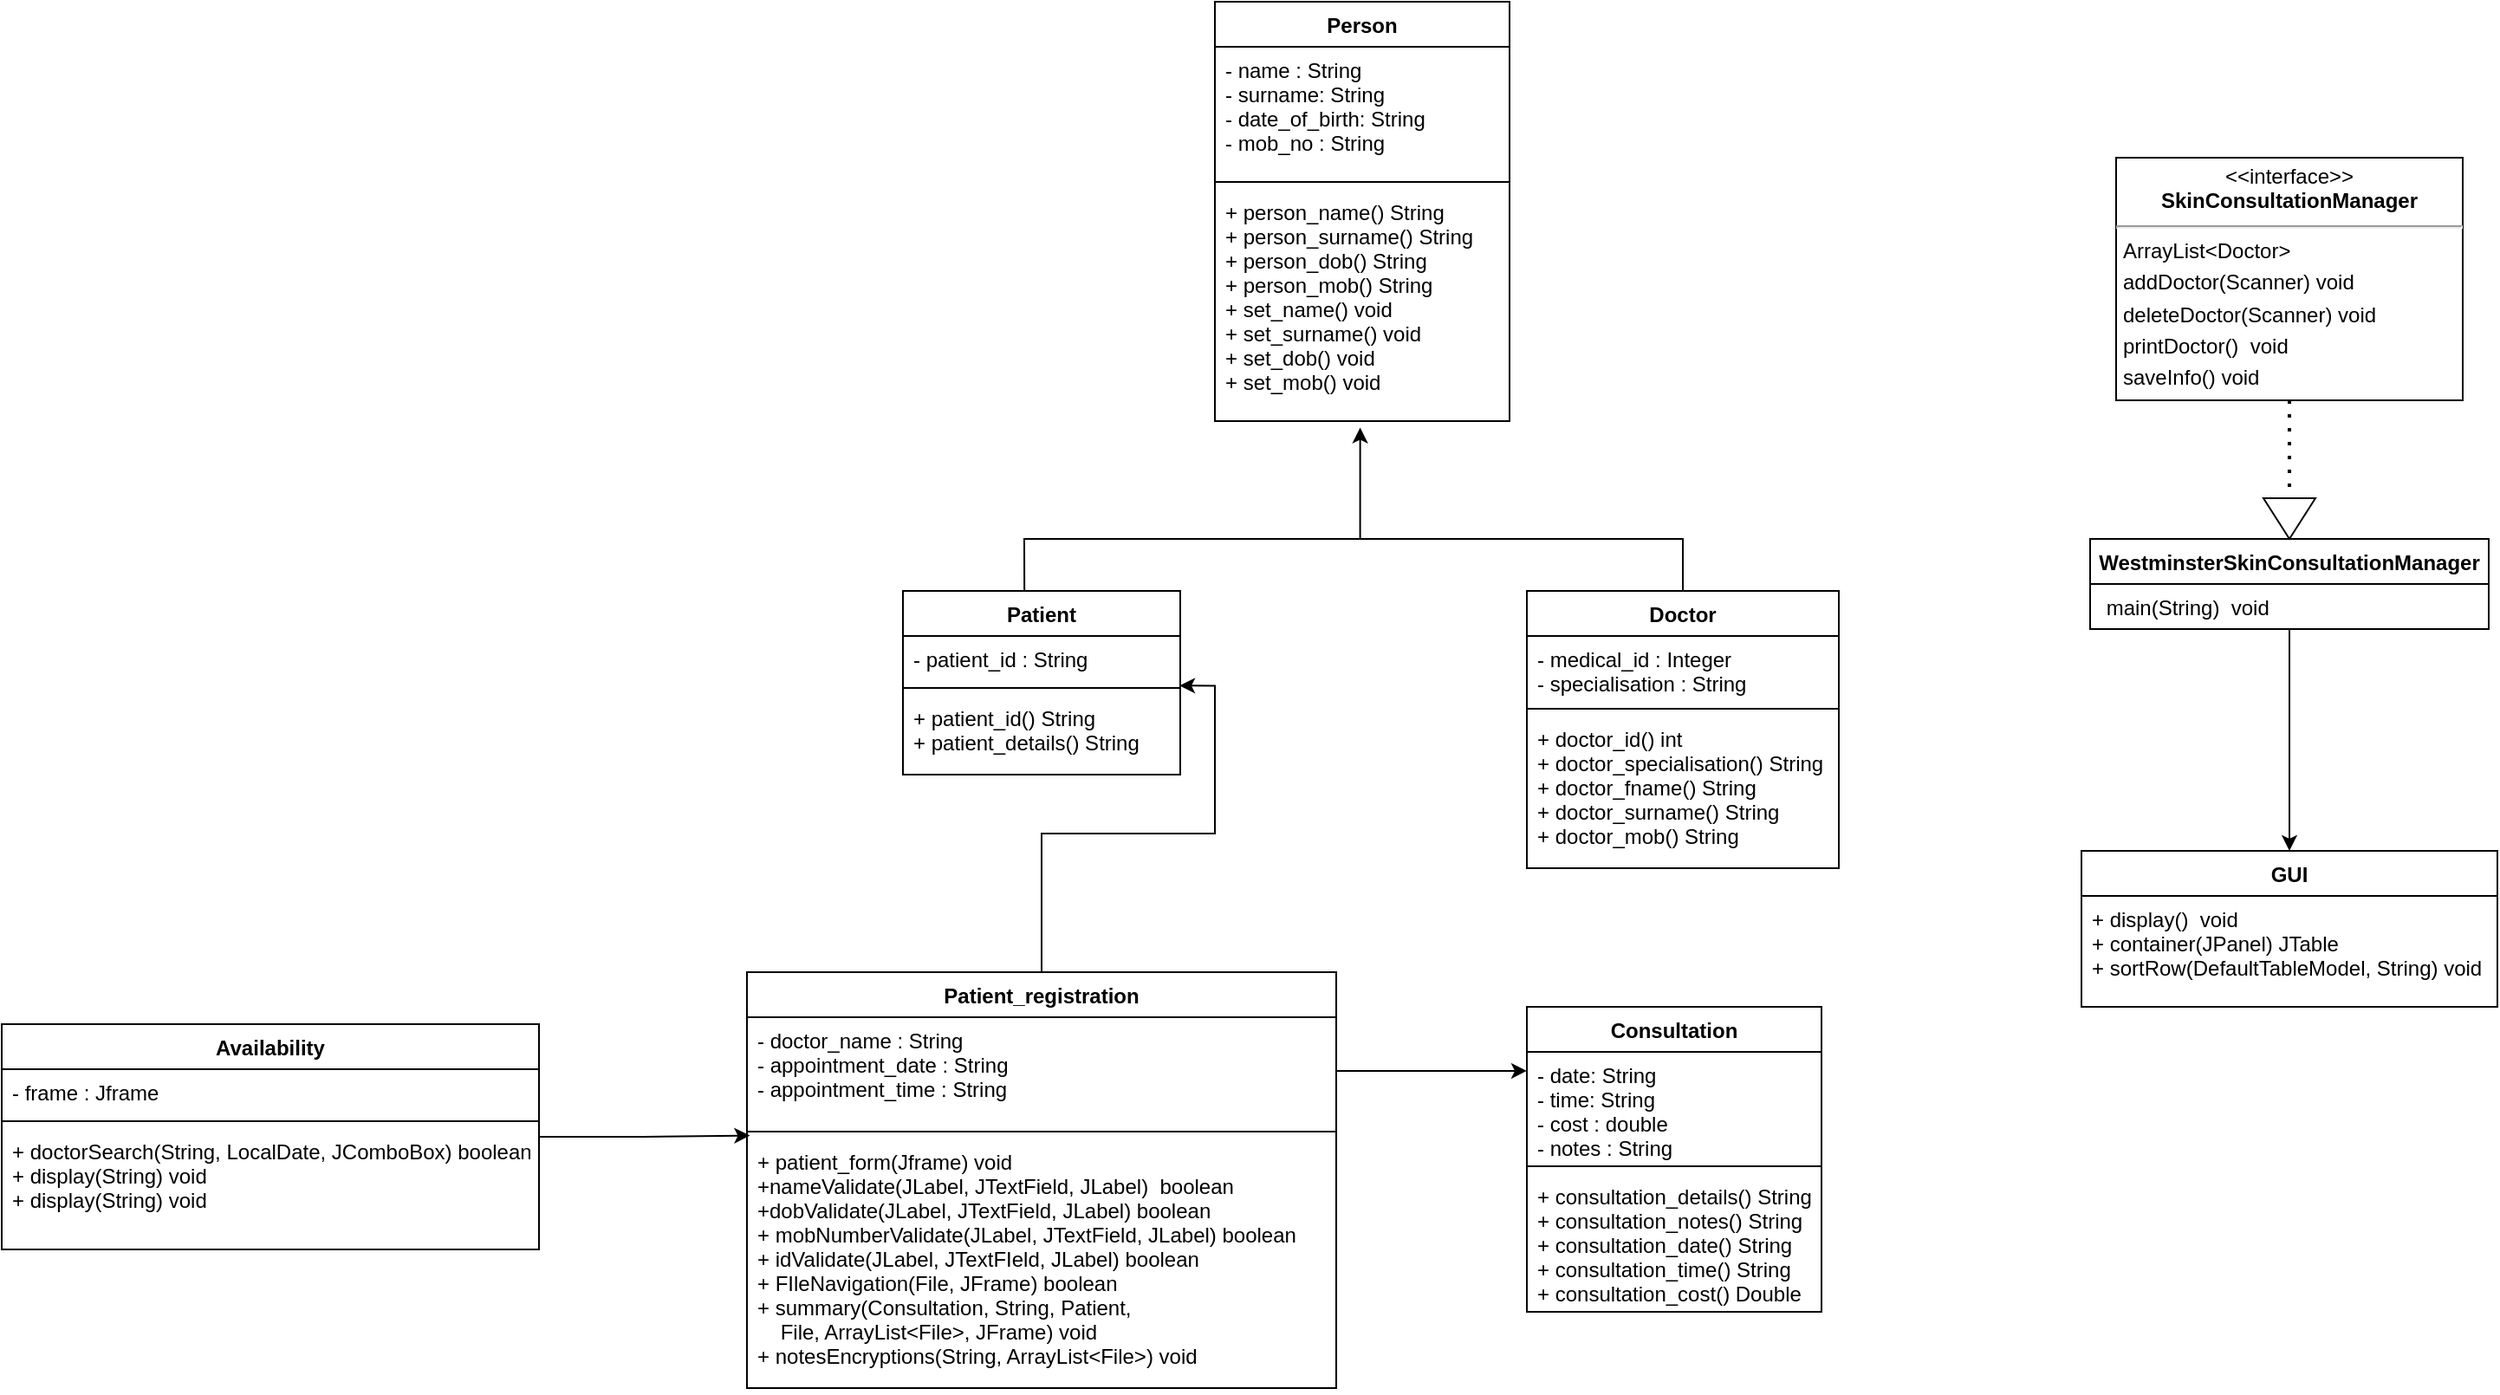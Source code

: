 <mxfile version="20.7.4" type="device"><diagram id="y1c9YmIq3dC7KPwQyFfX" name="Page-1"><mxGraphModel dx="3850" dy="2173" grid="1" gridSize="10" guides="1" tooltips="1" connect="1" arrows="1" fold="1" page="1" pageScale="1" pageWidth="850" pageHeight="1100" math="0" shadow="0"><root><mxCell id="0"/><mxCell id="1" parent="0"/><mxCell id="UiD1rykOOjPDMvU6Vk5F-26" value="Consultation" style="swimlane;fontStyle=1;align=center;verticalAlign=top;childLayout=stackLayout;horizontal=1;startSize=26;horizontalStack=0;resizeParent=1;resizeParentMax=0;resizeLast=0;collapsible=1;marginBottom=0;" vertex="1" parent="1"><mxGeometry x="-190" y="610" width="170" height="176" as="geometry"/></mxCell><mxCell id="UiD1rykOOjPDMvU6Vk5F-27" value="- date: String&#10;- time: String&#10;- cost : double&#10;- notes : String" style="text;strokeColor=none;fillColor=none;align=left;verticalAlign=top;spacingLeft=4;spacingRight=4;overflow=hidden;rotatable=0;points=[[0,0.5],[1,0.5]];portConstraint=eastwest;" vertex="1" parent="UiD1rykOOjPDMvU6Vk5F-26"><mxGeometry y="26" width="170" height="62" as="geometry"/></mxCell><mxCell id="UiD1rykOOjPDMvU6Vk5F-28" value="" style="line;strokeWidth=1;fillColor=none;align=left;verticalAlign=middle;spacingTop=-1;spacingLeft=3;spacingRight=3;rotatable=0;labelPosition=right;points=[];portConstraint=eastwest;strokeColor=inherit;" vertex="1" parent="UiD1rykOOjPDMvU6Vk5F-26"><mxGeometry y="88" width="170" height="8" as="geometry"/></mxCell><mxCell id="UiD1rykOOjPDMvU6Vk5F-29" value="+ consultation_details() String&#10;+ consultation_notes() String&#10;+ consultation_date() String&#10;+ consultation_time() String&#10;+ consultation_cost() Double" style="text;strokeColor=none;fillColor=none;align=left;verticalAlign=top;spacingLeft=4;spacingRight=4;overflow=hidden;rotatable=0;points=[[0,0.5],[1,0.5]];portConstraint=eastwest;" vertex="1" parent="UiD1rykOOjPDMvU6Vk5F-26"><mxGeometry y="96" width="170" height="80" as="geometry"/></mxCell><mxCell id="UiD1rykOOjPDMvU6Vk5F-30" value="&lt;p style=&quot;margin:0px;margin-top:4px;text-align:center;&quot;&gt;&amp;lt;&amp;lt;interface&amp;gt;&amp;gt;&lt;br&gt;&lt;b&gt;SkinConsultationManager&lt;/b&gt;&lt;/p&gt;&lt;hr&gt;&lt;p style=&quot;margin:0px;margin-top:4px;margin-left:4px;text-align:left;&quot;&gt;&lt;span style=&quot;background-color: initial;&quot;&gt;ArrayList&amp;lt;Doctor&amp;gt;&amp;nbsp;&lt;/span&gt;&lt;br&gt;&lt;/p&gt;&lt;p style=&quot;margin:0px;margin-top:4px;margin-left:4px;text-align:left;&quot;&gt;addDoctor(Scanner) void&lt;/p&gt;&lt;p style=&quot;margin:0px;margin-top:4px;margin-left:4px;text-align:left;&quot;&gt;deleteDoctor(Scanner) void&lt;/p&gt;&lt;p style=&quot;margin:0px;margin-top:4px;margin-left:4px;text-align:left;&quot;&gt;printDoctor()&amp;nbsp; void&lt;/p&gt;&lt;p style=&quot;margin:0px;margin-top:4px;margin-left:4px;text-align:left;&quot;&gt;saveInfo() void&lt;/p&gt;" style="shape=rect;html=1;overflow=fill;whiteSpace=wrap;" vertex="1" parent="1"><mxGeometry x="150" y="120" width="200" height="140" as="geometry"/></mxCell><mxCell id="UiD1rykOOjPDMvU6Vk5F-91" style="edgeStyle=orthogonalEdgeStyle;rounded=0;orthogonalLoop=1;jettySize=auto;html=1;entryX=0.5;entryY=0;entryDx=0;entryDy=0;" edge="1" parent="1" source="UiD1rykOOjPDMvU6Vk5F-31" target="UiD1rykOOjPDMvU6Vk5F-39"><mxGeometry relative="1" as="geometry"/></mxCell><mxCell id="UiD1rykOOjPDMvU6Vk5F-31" value="WestminsterSkinConsultationManager" style="swimlane;fontStyle=1;childLayout=stackLayout;horizontal=1;startSize=26;fillColor=none;horizontalStack=0;resizeParent=1;resizeParentMax=0;resizeLast=0;collapsible=1;marginBottom=0;" vertex="1" parent="1"><mxGeometry x="135" y="340" width="230" height="52" as="geometry"/></mxCell><mxCell id="UiD1rykOOjPDMvU6Vk5F-32" value=" main(String)  void" style="text;strokeColor=none;fillColor=none;align=left;verticalAlign=top;spacingLeft=4;spacingRight=4;overflow=hidden;rotatable=0;points=[[0,0.5],[1,0.5]];portConstraint=eastwest;" vertex="1" parent="UiD1rykOOjPDMvU6Vk5F-31"><mxGeometry y="26" width="230" height="26" as="geometry"/></mxCell><mxCell id="UiD1rykOOjPDMvU6Vk5F-39" value="GUI" style="swimlane;fontStyle=1;childLayout=stackLayout;horizontal=1;startSize=26;fillColor=none;horizontalStack=0;resizeParent=1;resizeParentMax=0;resizeLast=0;collapsible=1;marginBottom=0;" vertex="1" parent="1"><mxGeometry x="130" y="520" width="240" height="90" as="geometry"/></mxCell><mxCell id="UiD1rykOOjPDMvU6Vk5F-40" value="+ display()  void&#10;+ container(JPanel) JTable&#10;+ sortRow(DefaultTableModel, String) void" style="text;strokeColor=none;fillColor=none;align=left;verticalAlign=top;spacingLeft=4;spacingRight=4;overflow=hidden;rotatable=0;points=[[0,0.5],[1,0.5]];portConstraint=eastwest;" vertex="1" parent="UiD1rykOOjPDMvU6Vk5F-39"><mxGeometry y="26" width="240" height="64" as="geometry"/></mxCell><mxCell id="UiD1rykOOjPDMvU6Vk5F-95" style="edgeStyle=orthogonalEdgeStyle;rounded=0;orthogonalLoop=1;jettySize=auto;html=1;entryX=0.005;entryY=-0.012;entryDx=0;entryDy=0;entryPerimeter=0;" edge="1" parent="1" source="UiD1rykOOjPDMvU6Vk5F-47" target="UiD1rykOOjPDMvU6Vk5F-54"><mxGeometry relative="1" as="geometry"/></mxCell><mxCell id="UiD1rykOOjPDMvU6Vk5F-47" value="Availability" style="swimlane;fontStyle=1;align=center;verticalAlign=top;childLayout=stackLayout;horizontal=1;startSize=26;horizontalStack=0;resizeParent=1;resizeParentMax=0;resizeLast=0;collapsible=1;marginBottom=0;" vertex="1" parent="1"><mxGeometry x="-1070" y="620" width="310" height="130" as="geometry"/></mxCell><mxCell id="UiD1rykOOjPDMvU6Vk5F-48" value="- frame : Jframe" style="text;strokeColor=none;fillColor=none;align=left;verticalAlign=top;spacingLeft=4;spacingRight=4;overflow=hidden;rotatable=0;points=[[0,0.5],[1,0.5]];portConstraint=eastwest;" vertex="1" parent="UiD1rykOOjPDMvU6Vk5F-47"><mxGeometry y="26" width="310" height="26" as="geometry"/></mxCell><mxCell id="UiD1rykOOjPDMvU6Vk5F-49" value="" style="line;strokeWidth=1;fillColor=none;align=left;verticalAlign=middle;spacingTop=-1;spacingLeft=3;spacingRight=3;rotatable=0;labelPosition=right;points=[];portConstraint=eastwest;strokeColor=inherit;" vertex="1" parent="UiD1rykOOjPDMvU6Vk5F-47"><mxGeometry y="52" width="310" height="8" as="geometry"/></mxCell><mxCell id="UiD1rykOOjPDMvU6Vk5F-50" value="+ doctorSearch(String, LocalDate, JComboBox) boolean&#10;+ display(String) void&#10;+ display(String) void&#10;" style="text;strokeColor=none;fillColor=none;align=left;verticalAlign=top;spacingLeft=4;spacingRight=4;overflow=hidden;rotatable=0;points=[[0,0.5],[1,0.5]];portConstraint=eastwest;" vertex="1" parent="UiD1rykOOjPDMvU6Vk5F-47"><mxGeometry y="60" width="310" height="70" as="geometry"/></mxCell><mxCell id="UiD1rykOOjPDMvU6Vk5F-107" style="edgeStyle=orthogonalEdgeStyle;rounded=0;orthogonalLoop=1;jettySize=auto;html=1;entryX=0.997;entryY=0.335;entryDx=0;entryDy=0;entryPerimeter=0;" edge="1" parent="1" source="UiD1rykOOjPDMvU6Vk5F-51" target="UiD1rykOOjPDMvU6Vk5F-23"><mxGeometry relative="1" as="geometry"/></mxCell><mxCell id="UiD1rykOOjPDMvU6Vk5F-51" value="Patient_registration" style="swimlane;fontStyle=1;align=center;verticalAlign=top;childLayout=stackLayout;horizontal=1;startSize=26;horizontalStack=0;resizeParent=1;resizeParentMax=0;resizeLast=0;collapsible=1;marginBottom=0;" vertex="1" parent="1"><mxGeometry x="-640" y="590" width="340" height="240" as="geometry"/></mxCell><mxCell id="UiD1rykOOjPDMvU6Vk5F-52" value="- doctor_name : String&#10;- appointment_date : String&#10;- appointment_time : String" style="text;strokeColor=none;fillColor=none;align=left;verticalAlign=top;spacingLeft=4;spacingRight=4;overflow=hidden;rotatable=0;points=[[0,0.5],[1,0.5]];portConstraint=eastwest;" vertex="1" parent="UiD1rykOOjPDMvU6Vk5F-51"><mxGeometry y="26" width="340" height="62" as="geometry"/></mxCell><mxCell id="UiD1rykOOjPDMvU6Vk5F-53" value="" style="line;strokeWidth=1;fillColor=none;align=left;verticalAlign=middle;spacingTop=-1;spacingLeft=3;spacingRight=3;rotatable=0;labelPosition=right;points=[];portConstraint=eastwest;strokeColor=inherit;" vertex="1" parent="UiD1rykOOjPDMvU6Vk5F-51"><mxGeometry y="88" width="340" height="8" as="geometry"/></mxCell><mxCell id="UiD1rykOOjPDMvU6Vk5F-54" value="+ patient_form(Jframe) void&#10;+nameValidate(JLabel, JTextField, JLabel)  boolean&#10;+dobValidate(JLabel, JTextField, JLabel) boolean&#10;+ mobNumberValidate(JLabel, JTextField, JLabel) boolean&#10;+ idValidate(JLabel, JTextFIeld, JLabel) boolean&#10;+ FIleNavigation(File, JFrame) boolean&#10;+ summary(Consultation, String, Patient, &#10;    File, ArrayList&lt;File&gt;, JFrame) void&#10;+ notesEncryptions(String, ArrayList&lt;File&gt;) void" style="text;strokeColor=none;fillColor=none;align=left;verticalAlign=top;spacingLeft=4;spacingRight=4;overflow=hidden;rotatable=0;points=[[0,0.5],[1,0.5]];portConstraint=eastwest;" vertex="1" parent="UiD1rykOOjPDMvU6Vk5F-51"><mxGeometry y="96" width="340" height="144" as="geometry"/></mxCell><mxCell id="UiD1rykOOjPDMvU6Vk5F-64" value="" style="group" vertex="1" connectable="0" parent="1"><mxGeometry x="-550" y="30" width="540" height="500" as="geometry"/></mxCell><mxCell id="UiD1rykOOjPDMvU6Vk5F-10" value="Person" style="swimlane;fontStyle=1;align=center;verticalAlign=top;childLayout=stackLayout;horizontal=1;startSize=26;horizontalStack=0;resizeParent=1;resizeParentMax=0;resizeLast=0;collapsible=1;marginBottom=0;" vertex="1" parent="UiD1rykOOjPDMvU6Vk5F-64"><mxGeometry x="180" width="170" height="242" as="geometry"/></mxCell><mxCell id="UiD1rykOOjPDMvU6Vk5F-11" value="- name : String&#10;- surname: String&#10;- date_of_birth: String&#10;- mob_no : String" style="text;strokeColor=none;fillColor=none;align=left;verticalAlign=top;spacingLeft=4;spacingRight=4;overflow=hidden;rotatable=0;points=[[0,0.5],[1,0.5]];portConstraint=eastwest;" vertex="1" parent="UiD1rykOOjPDMvU6Vk5F-10"><mxGeometry y="26" width="170" height="74" as="geometry"/></mxCell><mxCell id="UiD1rykOOjPDMvU6Vk5F-12" value="" style="line;strokeWidth=1;fillColor=none;align=left;verticalAlign=middle;spacingTop=-1;spacingLeft=3;spacingRight=3;rotatable=0;labelPosition=right;points=[];portConstraint=eastwest;strokeColor=inherit;" vertex="1" parent="UiD1rykOOjPDMvU6Vk5F-10"><mxGeometry y="100" width="170" height="8" as="geometry"/></mxCell><mxCell id="UiD1rykOOjPDMvU6Vk5F-13" value="+ person_name() String&#10;+ person_surname() String&#10;+ person_dob() String&#10;+ person_mob() String&#10;+ set_name() void&#10;+ set_surname() void&#10;+ set_dob() void&#10;+ set_mob() void" style="text;strokeColor=none;fillColor=none;align=left;verticalAlign=top;spacingLeft=4;spacingRight=4;overflow=hidden;rotatable=0;points=[[0,0.5],[1,0.5]];portConstraint=eastwest;" vertex="1" parent="UiD1rykOOjPDMvU6Vk5F-10"><mxGeometry y="108" width="170" height="134" as="geometry"/></mxCell><mxCell id="UiD1rykOOjPDMvU6Vk5F-57" style="edgeStyle=orthogonalEdgeStyle;rounded=0;orthogonalLoop=1;jettySize=auto;html=1;exitX=0.5;exitY=0;exitDx=0;exitDy=0;entryX=0.493;entryY=1.028;entryDx=0;entryDy=0;entryPerimeter=0;" edge="1" parent="UiD1rykOOjPDMvU6Vk5F-64" source="UiD1rykOOjPDMvU6Vk5F-17" target="UiD1rykOOjPDMvU6Vk5F-13"><mxGeometry relative="1" as="geometry"><Array as="points"><mxPoint x="450" y="310"/><mxPoint x="264" y="310"/></Array></mxGeometry></mxCell><mxCell id="UiD1rykOOjPDMvU6Vk5F-17" value="Doctor" style="swimlane;fontStyle=1;align=center;verticalAlign=top;childLayout=stackLayout;horizontal=1;startSize=26;horizontalStack=0;resizeParent=1;resizeParentMax=0;resizeLast=0;collapsible=1;marginBottom=0;" vertex="1" parent="UiD1rykOOjPDMvU6Vk5F-64"><mxGeometry x="360" y="340" width="180" height="160" as="geometry"/></mxCell><mxCell id="UiD1rykOOjPDMvU6Vk5F-18" value="- medical_id : Integer&#10;- specialisation : String" style="text;strokeColor=none;fillColor=none;align=left;verticalAlign=top;spacingLeft=4;spacingRight=4;overflow=hidden;rotatable=0;points=[[0,0.5],[1,0.5]];portConstraint=eastwest;" vertex="1" parent="UiD1rykOOjPDMvU6Vk5F-17"><mxGeometry y="26" width="180" height="38" as="geometry"/></mxCell><mxCell id="UiD1rykOOjPDMvU6Vk5F-19" value="" style="line;strokeWidth=1;fillColor=none;align=left;verticalAlign=middle;spacingTop=-1;spacingLeft=3;spacingRight=3;rotatable=0;labelPosition=right;points=[];portConstraint=eastwest;strokeColor=inherit;" vertex="1" parent="UiD1rykOOjPDMvU6Vk5F-17"><mxGeometry y="64" width="180" height="8" as="geometry"/></mxCell><mxCell id="UiD1rykOOjPDMvU6Vk5F-20" value="+ doctor_id() int&#10;+ doctor_specialisation() String&#10;+ doctor_fname() String&#10;+ doctor_surname() String&#10;+ doctor_mob() String" style="text;strokeColor=none;fillColor=none;align=left;verticalAlign=top;spacingLeft=4;spacingRight=4;overflow=hidden;rotatable=0;points=[[0,0.5],[1,0.5]];portConstraint=eastwest;" vertex="1" parent="UiD1rykOOjPDMvU6Vk5F-17"><mxGeometry y="72" width="180" height="88" as="geometry"/></mxCell><mxCell id="UiD1rykOOjPDMvU6Vk5F-21" value="Patient" style="swimlane;fontStyle=1;align=center;verticalAlign=top;childLayout=stackLayout;horizontal=1;startSize=26;horizontalStack=0;resizeParent=1;resizeParentMax=0;resizeLast=0;collapsible=1;marginBottom=0;" vertex="1" parent="UiD1rykOOjPDMvU6Vk5F-64"><mxGeometry y="340" width="160" height="106" as="geometry"/></mxCell><mxCell id="UiD1rykOOjPDMvU6Vk5F-22" value="- patient_id : String" style="text;strokeColor=none;fillColor=none;align=left;verticalAlign=top;spacingLeft=4;spacingRight=4;overflow=hidden;rotatable=0;points=[[0,0.5],[1,0.5]];portConstraint=eastwest;" vertex="1" parent="UiD1rykOOjPDMvU6Vk5F-21"><mxGeometry y="26" width="160" height="26" as="geometry"/></mxCell><mxCell id="UiD1rykOOjPDMvU6Vk5F-23" value="" style="line;strokeWidth=1;fillColor=none;align=left;verticalAlign=middle;spacingTop=-1;spacingLeft=3;spacingRight=3;rotatable=0;labelPosition=right;points=[];portConstraint=eastwest;strokeColor=inherit;" vertex="1" parent="UiD1rykOOjPDMvU6Vk5F-21"><mxGeometry y="52" width="160" height="8" as="geometry"/></mxCell><mxCell id="UiD1rykOOjPDMvU6Vk5F-24" value="+ patient_id() String&#10;+ patient_details() String" style="text;strokeColor=none;fillColor=none;align=left;verticalAlign=top;spacingLeft=4;spacingRight=4;overflow=hidden;rotatable=0;points=[[0,0.5],[1,0.5]];portConstraint=eastwest;" vertex="1" parent="UiD1rykOOjPDMvU6Vk5F-21"><mxGeometry y="60" width="160" height="46" as="geometry"/></mxCell><mxCell id="UiD1rykOOjPDMvU6Vk5F-63" value="" style="endArrow=none;html=1;rounded=0;exitX=0.438;exitY=0;exitDx=0;exitDy=0;exitPerimeter=0;" edge="1" parent="UiD1rykOOjPDMvU6Vk5F-64" source="UiD1rykOOjPDMvU6Vk5F-21"><mxGeometry width="50" height="50" relative="1" as="geometry"><mxPoint x="240" y="450" as="sourcePoint"/><mxPoint x="270" y="310" as="targetPoint"/><Array as="points"><mxPoint x="70" y="310"/></Array></mxGeometry></mxCell><mxCell id="UiD1rykOOjPDMvU6Vk5F-84" value="" style="group" vertex="1" connectable="0" parent="1"><mxGeometry x="235" y="260" width="30" height="80" as="geometry"/></mxCell><mxCell id="UiD1rykOOjPDMvU6Vk5F-85" value="" style="triangle;whiteSpace=wrap;html=1;direction=south;" vertex="1" parent="UiD1rykOOjPDMvU6Vk5F-84"><mxGeometry y="56.471" width="30" height="23.529" as="geometry"/></mxCell><mxCell id="UiD1rykOOjPDMvU6Vk5F-86" value="" style="endArrow=none;dashed=1;html=1;dashPattern=1 3;strokeWidth=2;rounded=0;entryX=0;entryY=0.5;entryDx=0;entryDy=0;" edge="1" parent="UiD1rykOOjPDMvU6Vk5F-84" target="UiD1rykOOjPDMvU6Vk5F-85"><mxGeometry width="50" height="50" relative="1" as="geometry"><mxPoint x="15" as="sourcePoint"/><mxPoint x="-105" y="152.941" as="targetPoint"/></mxGeometry></mxCell><mxCell id="UiD1rykOOjPDMvU6Vk5F-109" style="edgeStyle=orthogonalEdgeStyle;rounded=0;orthogonalLoop=1;jettySize=auto;html=1;entryX=0;entryY=0.177;entryDx=0;entryDy=0;entryPerimeter=0;" edge="1" parent="1" source="UiD1rykOOjPDMvU6Vk5F-52" target="UiD1rykOOjPDMvU6Vk5F-27"><mxGeometry relative="1" as="geometry"/></mxCell></root></mxGraphModel></diagram></mxfile>